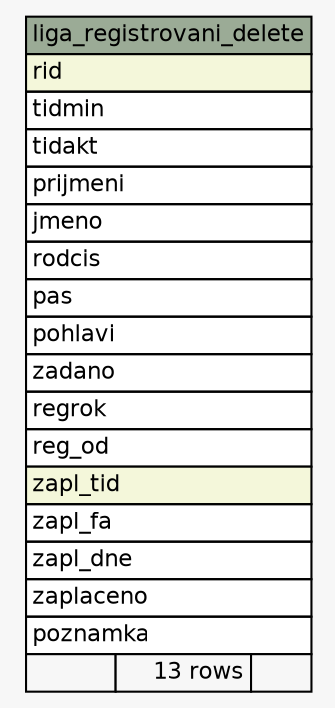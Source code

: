 // dot 2.38.0 on Mac OS X 10.9.4
// SchemaSpy rev 590
digraph "liga_registrovani_delete" {
  graph [
    rankdir="RL"
    bgcolor="#f7f7f7"
    nodesep="0.18"
    ranksep="0.46"
    fontname="Helvetica"
    fontsize="11"
  ];
  node [
    fontname="Helvetica"
    fontsize="11"
    shape="plaintext"
  ];
  edge [
    arrowsize="0.8"
  ];
  "liga_registrovani_delete" [
    label=<
    <TABLE BORDER="0" CELLBORDER="1" CELLSPACING="0" BGCOLOR="#ffffff">
      <TR><TD COLSPAN="3" BGCOLOR="#9bab96" ALIGN="CENTER">liga_registrovani_delete</TD></TR>
      <TR><TD PORT="rid" COLSPAN="3" BGCOLOR="#f4f7da" ALIGN="LEFT">rid</TD></TR>
      <TR><TD PORT="tidmin" COLSPAN="3" ALIGN="LEFT">tidmin</TD></TR>
      <TR><TD PORT="tidakt" COLSPAN="3" ALIGN="LEFT">tidakt</TD></TR>
      <TR><TD PORT="prijmeni" COLSPAN="3" ALIGN="LEFT">prijmeni</TD></TR>
      <TR><TD PORT="jmeno" COLSPAN="3" ALIGN="LEFT">jmeno</TD></TR>
      <TR><TD PORT="rodcis" COLSPAN="3" ALIGN="LEFT">rodcis</TD></TR>
      <TR><TD PORT="pas" COLSPAN="3" ALIGN="LEFT">pas</TD></TR>
      <TR><TD PORT="pohlavi" COLSPAN="3" ALIGN="LEFT">pohlavi</TD></TR>
      <TR><TD PORT="zadano" COLSPAN="3" ALIGN="LEFT">zadano</TD></TR>
      <TR><TD PORT="regrok" COLSPAN="3" ALIGN="LEFT">regrok</TD></TR>
      <TR><TD PORT="reg_od" COLSPAN="3" ALIGN="LEFT">reg_od</TD></TR>
      <TR><TD PORT="zapl_tid" COLSPAN="3" BGCOLOR="#f4f7da" ALIGN="LEFT">zapl_tid</TD></TR>
      <TR><TD PORT="zapl_fa" COLSPAN="3" ALIGN="LEFT">zapl_fa</TD></TR>
      <TR><TD PORT="zapl_dne" COLSPAN="3" ALIGN="LEFT">zapl_dne</TD></TR>
      <TR><TD PORT="zaplaceno" COLSPAN="3" ALIGN="LEFT">zaplaceno</TD></TR>
      <TR><TD PORT="poznamka" COLSPAN="3" ALIGN="LEFT">poznamka</TD></TR>
      <TR><TD ALIGN="LEFT" BGCOLOR="#f7f7f7">  </TD><TD ALIGN="RIGHT" BGCOLOR="#f7f7f7">13 rows</TD><TD ALIGN="RIGHT" BGCOLOR="#f7f7f7">  </TD></TR>
    </TABLE>>
    URL="tables/liga_registrovani_delete.html"
    tooltip="liga_registrovani_delete"
  ];
}
